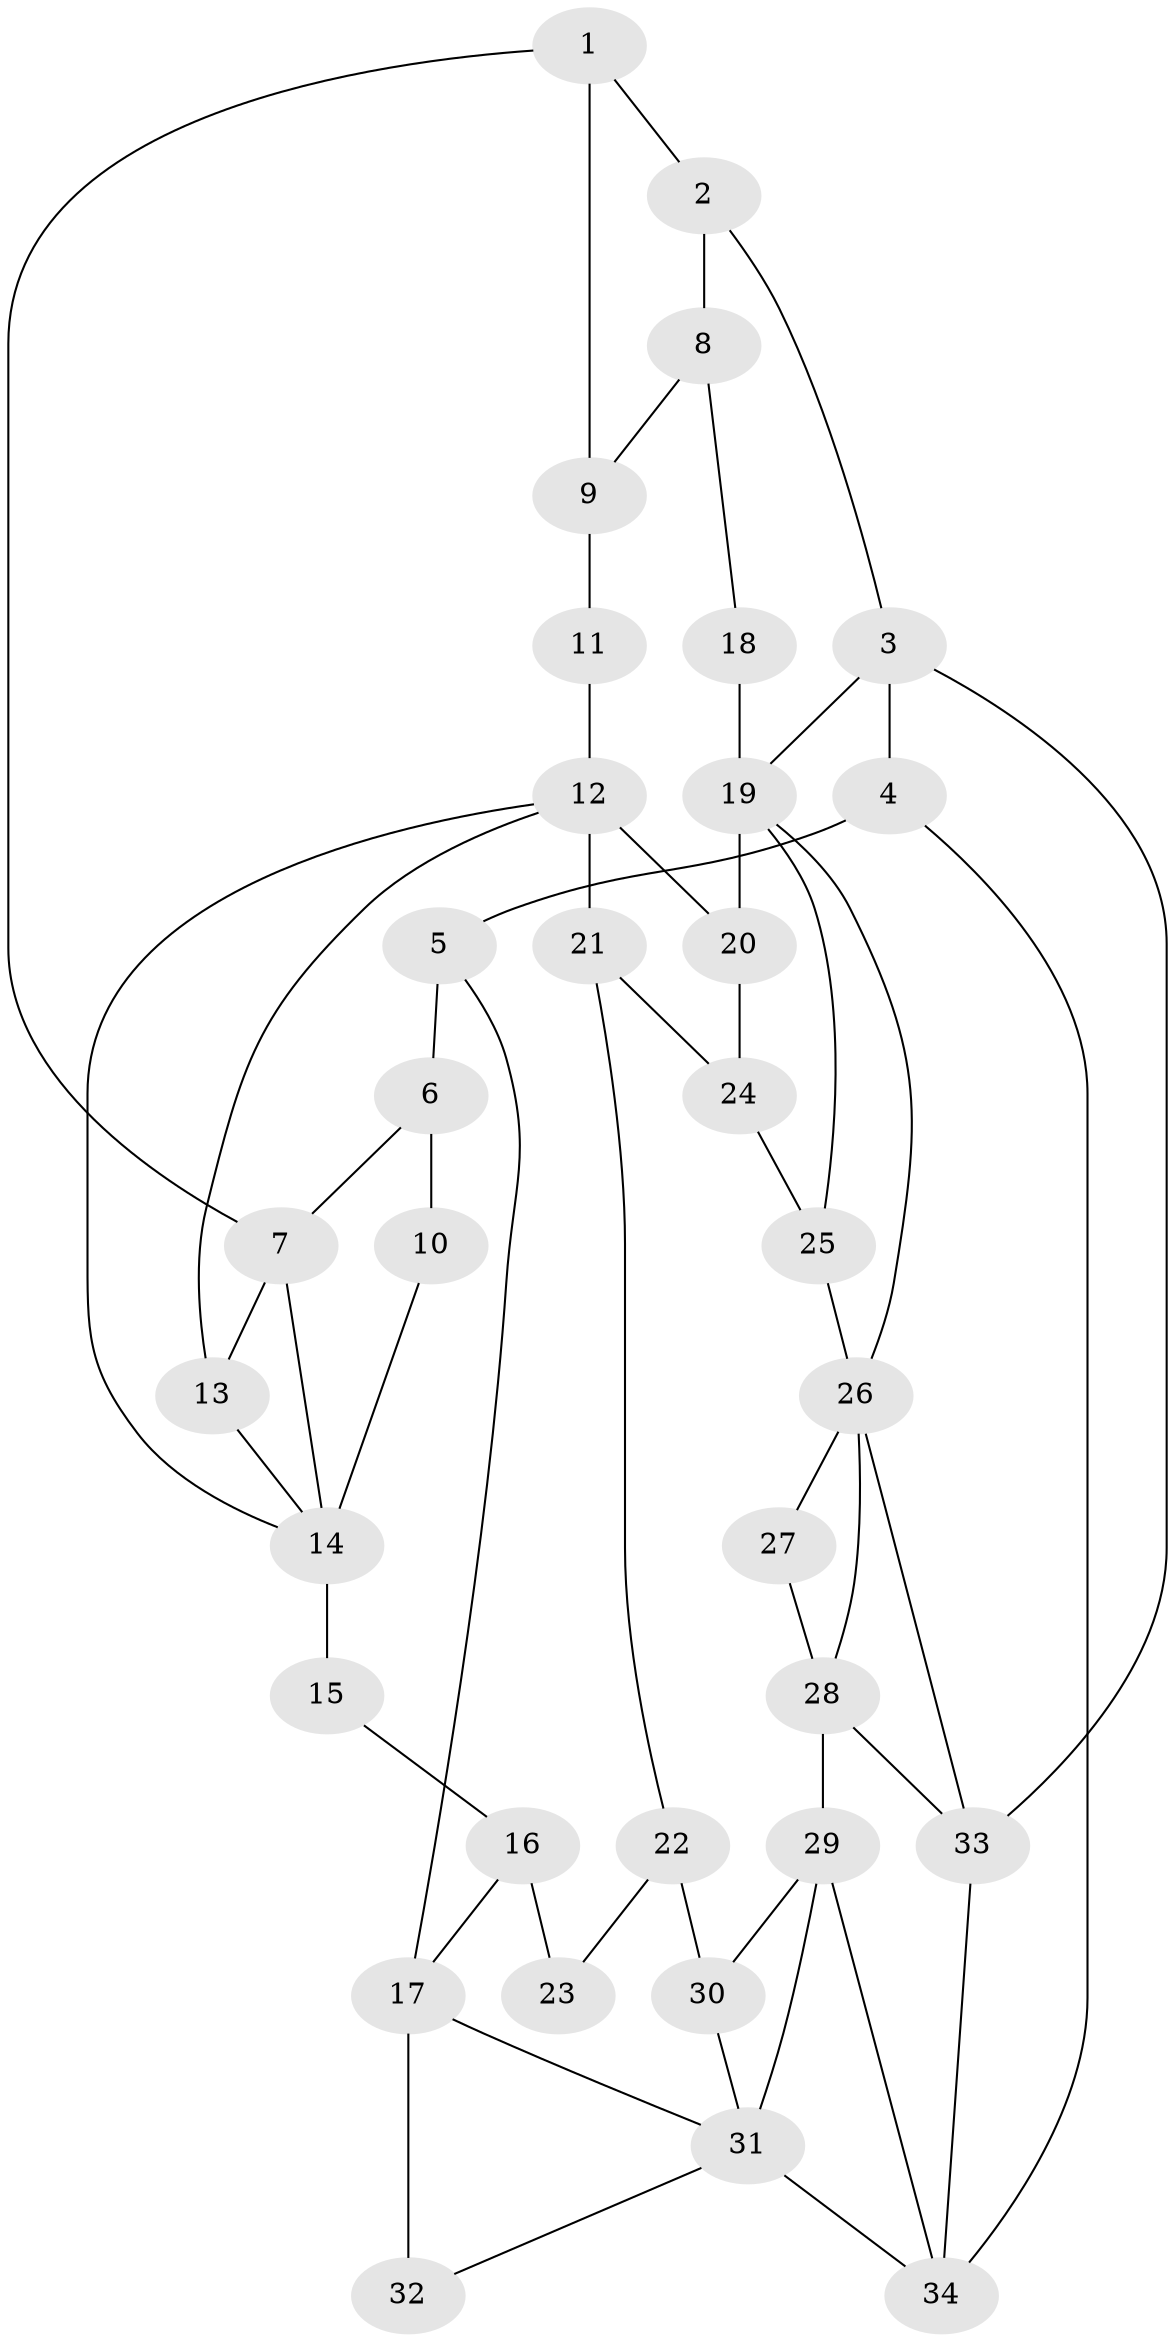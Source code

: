 // original degree distribution, {3: 0.029411764705882353, 5: 0.5294117647058824, 6: 0.20588235294117646, 4: 0.23529411764705882}
// Generated by graph-tools (version 1.1) at 2025/54/03/04/25 22:54:38]
// undirected, 34 vertices, 56 edges
graph export_dot {
  node [color=gray90,style=filled];
  1;
  2;
  3;
  4;
  5;
  6;
  7;
  8;
  9;
  10;
  11;
  12;
  13;
  14;
  15;
  16;
  17;
  18;
  19;
  20;
  21;
  22;
  23;
  24;
  25;
  26;
  27;
  28;
  29;
  30;
  31;
  32;
  33;
  34;
  1 -- 2 [weight=1.0];
  1 -- 7 [weight=1.0];
  1 -- 9 [weight=1.0];
  2 -- 3 [weight=1.0];
  2 -- 8 [weight=1.0];
  3 -- 4 [weight=1.0];
  3 -- 19 [weight=1.0];
  3 -- 33 [weight=1.0];
  4 -- 5 [weight=2.0];
  4 -- 34 [weight=1.0];
  5 -- 6 [weight=2.0];
  5 -- 17 [weight=1.0];
  6 -- 7 [weight=2.0];
  6 -- 10 [weight=2.0];
  7 -- 13 [weight=1.0];
  7 -- 14 [weight=1.0];
  8 -- 9 [weight=1.0];
  8 -- 18 [weight=1.0];
  9 -- 11 [weight=1.0];
  10 -- 14 [weight=1.0];
  11 -- 12 [weight=2.0];
  12 -- 13 [weight=1.0];
  12 -- 14 [weight=1.0];
  12 -- 20 [weight=1.0];
  12 -- 21 [weight=1.0];
  13 -- 14 [weight=1.0];
  14 -- 15 [weight=2.0];
  15 -- 16 [weight=1.0];
  16 -- 17 [weight=2.0];
  16 -- 23 [weight=2.0];
  17 -- 31 [weight=1.0];
  17 -- 32 [weight=2.0];
  18 -- 19 [weight=2.0];
  19 -- 20 [weight=1.0];
  19 -- 25 [weight=1.0];
  19 -- 26 [weight=1.0];
  20 -- 24 [weight=1.0];
  21 -- 22 [weight=1.0];
  21 -- 24 [weight=1.0];
  22 -- 23 [weight=1.0];
  22 -- 30 [weight=1.0];
  24 -- 25 [weight=1.0];
  25 -- 26 [weight=1.0];
  26 -- 27 [weight=2.0];
  26 -- 28 [weight=1.0];
  26 -- 33 [weight=1.0];
  27 -- 28 [weight=1.0];
  28 -- 29 [weight=2.0];
  28 -- 33 [weight=1.0];
  29 -- 30 [weight=1.0];
  29 -- 31 [weight=2.0];
  29 -- 34 [weight=1.0];
  30 -- 31 [weight=1.0];
  31 -- 32 [weight=1.0];
  31 -- 34 [weight=1.0];
  33 -- 34 [weight=1.0];
}
